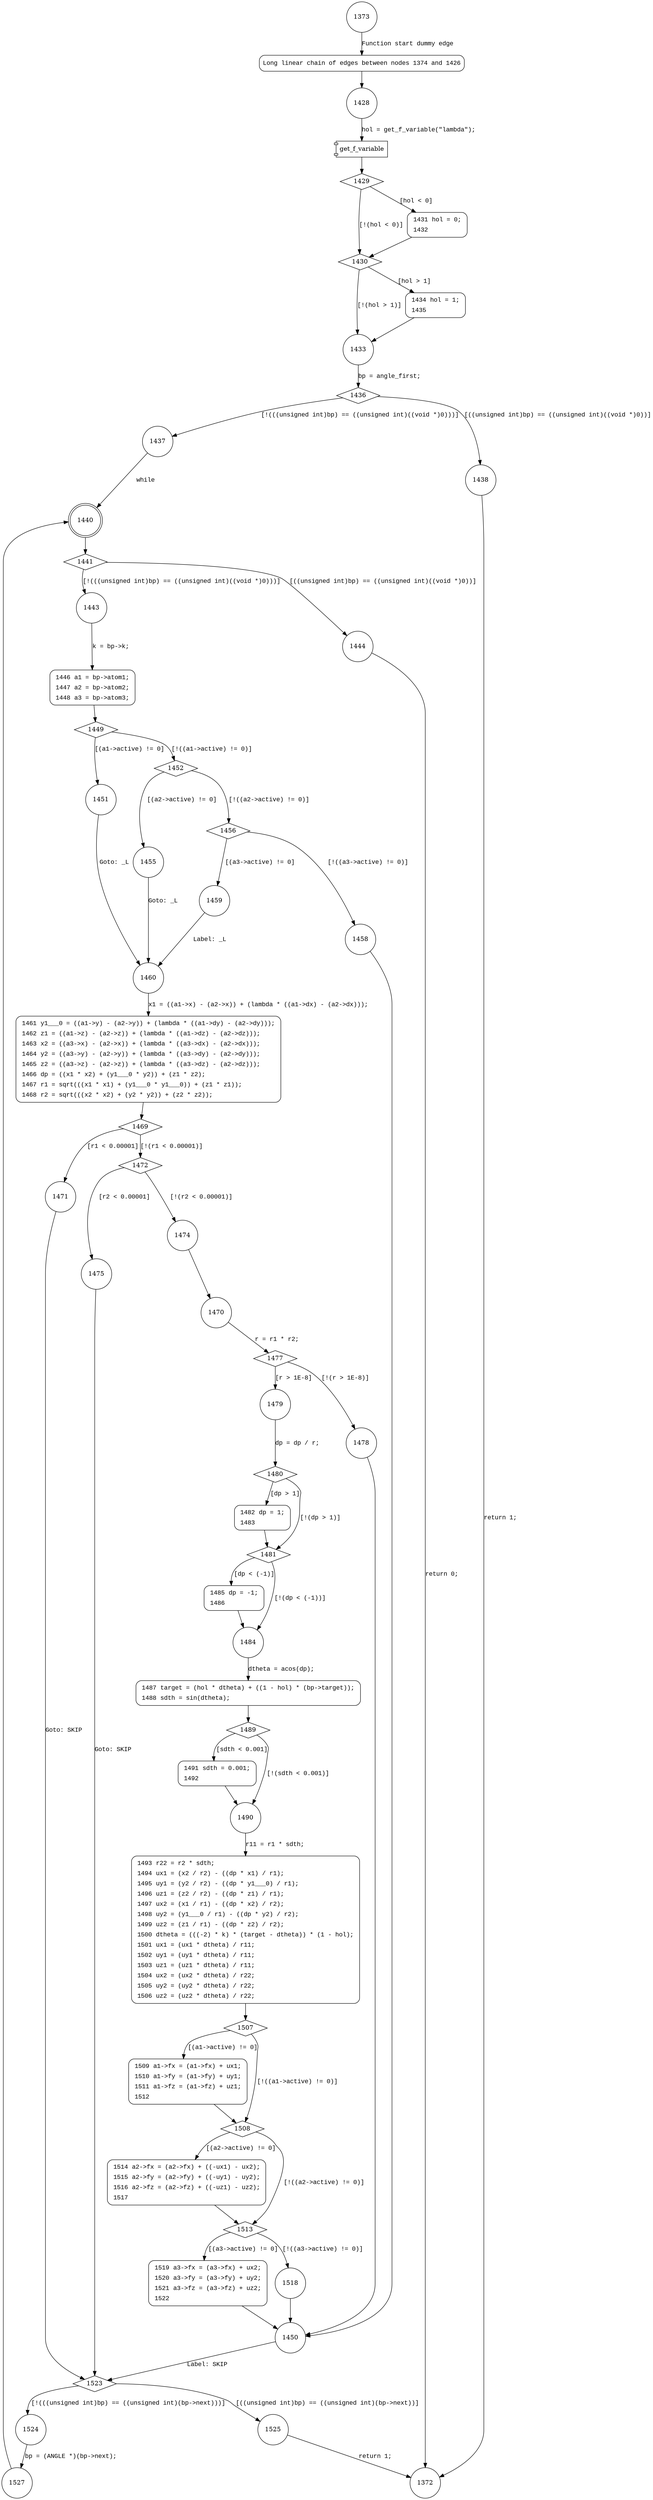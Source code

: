 digraph f_ho_angle {
1373 [shape="circle"]
1374 [shape="circle"]
1428 [shape="circle"]
1429 [shape="diamond"]
1430 [shape="diamond"]
1431 [shape="circle"]
1433 [shape="circle"]
1434 [shape="circle"]
1436 [shape="diamond"]
1437 [shape="circle"]
1438 [shape="circle"]
1440 [shape="doublecircle"]
1441 [shape="diamond"]
1443 [shape="circle"]
1444 [shape="circle"]
1446 [shape="circle"]
1449 [shape="diamond"]
1452 [shape="diamond"]
1451 [shape="circle"]
1460 [shape="circle"]
1461 [shape="circle"]
1469 [shape="diamond"]
1472 [shape="diamond"]
1471 [shape="circle"]
1523 [shape="diamond"]
1524 [shape="circle"]
1525 [shape="circle"]
1527 [shape="circle"]
1474 [shape="circle"]
1475 [shape="circle"]
1470 [shape="circle"]
1477 [shape="diamond"]
1478 [shape="circle"]
1479 [shape="circle"]
1480 [shape="diamond"]
1481 [shape="diamond"]
1482 [shape="circle"]
1484 [shape="circle"]
1485 [shape="circle"]
1487 [shape="circle"]
1489 [shape="diamond"]
1490 [shape="circle"]
1491 [shape="circle"]
1493 [shape="circle"]
1507 [shape="diamond"]
1508 [shape="diamond"]
1509 [shape="circle"]
1513 [shape="diamond"]
1514 [shape="circle"]
1518 [shape="circle"]
1519 [shape="circle"]
1450 [shape="circle"]
1456 [shape="diamond"]
1455 [shape="circle"]
1458 [shape="circle"]
1459 [shape="circle"]
1372 [shape="circle"]
1374 [style="filled,bold" penwidth="1" fillcolor="white" fontname="Courier New" shape="Mrecord" label="Long linear chain of edges between nodes 1374 and 1426"]
1374 -> 1428[label=""]
1431 [style="filled,bold" penwidth="1" fillcolor="white" fontname="Courier New" shape="Mrecord" label=<<table border="0" cellborder="0" cellpadding="3" bgcolor="white"><tr><td align="right">1431</td><td align="left">hol = 0;</td></tr><tr><td align="right">1432</td><td align="left"></td></tr></table>>]
1431 -> 1430[label=""]
1434 [style="filled,bold" penwidth="1" fillcolor="white" fontname="Courier New" shape="Mrecord" label=<<table border="0" cellborder="0" cellpadding="3" bgcolor="white"><tr><td align="right">1434</td><td align="left">hol = 1;</td></tr><tr><td align="right">1435</td><td align="left"></td></tr></table>>]
1434 -> 1433[label=""]
1446 [style="filled,bold" penwidth="1" fillcolor="white" fontname="Courier New" shape="Mrecord" label=<<table border="0" cellborder="0" cellpadding="3" bgcolor="white"><tr><td align="right">1446</td><td align="left">a1 = bp-&gt;atom1;</td></tr><tr><td align="right">1447</td><td align="left">a2 = bp-&gt;atom2;</td></tr><tr><td align="right">1448</td><td align="left">a3 = bp-&gt;atom3;</td></tr></table>>]
1446 -> 1449[label=""]
1461 [style="filled,bold" penwidth="1" fillcolor="white" fontname="Courier New" shape="Mrecord" label=<<table border="0" cellborder="0" cellpadding="3" bgcolor="white"><tr><td align="right">1461</td><td align="left">y1___0 = ((a1-&gt;y) - (a2-&gt;y)) + (lambda * ((a1-&gt;dy) - (a2-&gt;dy)));</td></tr><tr><td align="right">1462</td><td align="left">z1 = ((a1-&gt;z) - (a2-&gt;z)) + (lambda * ((a1-&gt;dz) - (a2-&gt;dz)));</td></tr><tr><td align="right">1463</td><td align="left">x2 = ((a3-&gt;x) - (a2-&gt;x)) + (lambda * ((a3-&gt;dx) - (a2-&gt;dx)));</td></tr><tr><td align="right">1464</td><td align="left">y2 = ((a3-&gt;y) - (a2-&gt;y)) + (lambda * ((a3-&gt;dy) - (a2-&gt;dy)));</td></tr><tr><td align="right">1465</td><td align="left">z2 = ((a3-&gt;z) - (a2-&gt;z)) + (lambda * ((a3-&gt;dz) - (a2-&gt;dz)));</td></tr><tr><td align="right">1466</td><td align="left">dp = ((x1 * x2) + (y1___0 * y2)) + (z1 * z2);</td></tr><tr><td align="right">1467</td><td align="left">r1 = sqrt(((x1 * x1) + (y1___0 * y1___0)) + (z1 * z1));</td></tr><tr><td align="right">1468</td><td align="left">r2 = sqrt(((x2 * x2) + (y2 * y2)) + (z2 * z2));</td></tr></table>>]
1461 -> 1469[label=""]
1482 [style="filled,bold" penwidth="1" fillcolor="white" fontname="Courier New" shape="Mrecord" label=<<table border="0" cellborder="0" cellpadding="3" bgcolor="white"><tr><td align="right">1482</td><td align="left">dp = 1;</td></tr><tr><td align="right">1483</td><td align="left"></td></tr></table>>]
1482 -> 1481[label=""]
1485 [style="filled,bold" penwidth="1" fillcolor="white" fontname="Courier New" shape="Mrecord" label=<<table border="0" cellborder="0" cellpadding="3" bgcolor="white"><tr><td align="right">1485</td><td align="left">dp = -1;</td></tr><tr><td align="right">1486</td><td align="left"></td></tr></table>>]
1485 -> 1484[label=""]
1487 [style="filled,bold" penwidth="1" fillcolor="white" fontname="Courier New" shape="Mrecord" label=<<table border="0" cellborder="0" cellpadding="3" bgcolor="white"><tr><td align="right">1487</td><td align="left">target = (hol * dtheta) + ((1 - hol) * (bp-&gt;target));</td></tr><tr><td align="right">1488</td><td align="left">sdth = sin(dtheta);</td></tr></table>>]
1487 -> 1489[label=""]
1491 [style="filled,bold" penwidth="1" fillcolor="white" fontname="Courier New" shape="Mrecord" label=<<table border="0" cellborder="0" cellpadding="3" bgcolor="white"><tr><td align="right">1491</td><td align="left">sdth = 0.001;</td></tr><tr><td align="right">1492</td><td align="left"></td></tr></table>>]
1491 -> 1490[label=""]
1493 [style="filled,bold" penwidth="1" fillcolor="white" fontname="Courier New" shape="Mrecord" label=<<table border="0" cellborder="0" cellpadding="3" bgcolor="white"><tr><td align="right">1493</td><td align="left">r22 = r2 * sdth;</td></tr><tr><td align="right">1494</td><td align="left">ux1 = (x2 / r2) - ((dp * x1) / r1);</td></tr><tr><td align="right">1495</td><td align="left">uy1 = (y2 / r2) - ((dp * y1___0) / r1);</td></tr><tr><td align="right">1496</td><td align="left">uz1 = (z2 / r2) - ((dp * z1) / r1);</td></tr><tr><td align="right">1497</td><td align="left">ux2 = (x1 / r1) - ((dp * x2) / r2);</td></tr><tr><td align="right">1498</td><td align="left">uy2 = (y1___0 / r1) - ((dp * y2) / r2);</td></tr><tr><td align="right">1499</td><td align="left">uz2 = (z1 / r1) - ((dp * z2) / r2);</td></tr><tr><td align="right">1500</td><td align="left">dtheta = (((-2) * k) * (target - dtheta)) * (1 - hol);</td></tr><tr><td align="right">1501</td><td align="left">ux1 = (ux1 * dtheta) / r11;</td></tr><tr><td align="right">1502</td><td align="left">uy1 = (uy1 * dtheta) / r11;</td></tr><tr><td align="right">1503</td><td align="left">uz1 = (uz1 * dtheta) / r11;</td></tr><tr><td align="right">1504</td><td align="left">ux2 = (ux2 * dtheta) / r22;</td></tr><tr><td align="right">1505</td><td align="left">uy2 = (uy2 * dtheta) / r22;</td></tr><tr><td align="right">1506</td><td align="left">uz2 = (uz2 * dtheta) / r22;</td></tr></table>>]
1493 -> 1507[label=""]
1509 [style="filled,bold" penwidth="1" fillcolor="white" fontname="Courier New" shape="Mrecord" label=<<table border="0" cellborder="0" cellpadding="3" bgcolor="white"><tr><td align="right">1509</td><td align="left">a1-&gt;fx = (a1-&gt;fx) + ux1;</td></tr><tr><td align="right">1510</td><td align="left">a1-&gt;fy = (a1-&gt;fy) + uy1;</td></tr><tr><td align="right">1511</td><td align="left">a1-&gt;fz = (a1-&gt;fz) + uz1;</td></tr><tr><td align="right">1512</td><td align="left"></td></tr></table>>]
1509 -> 1508[label=""]
1514 [style="filled,bold" penwidth="1" fillcolor="white" fontname="Courier New" shape="Mrecord" label=<<table border="0" cellborder="0" cellpadding="3" bgcolor="white"><tr><td align="right">1514</td><td align="left">a2-&gt;fx = (a2-&gt;fx) + ((-ux1) - ux2);</td></tr><tr><td align="right">1515</td><td align="left">a2-&gt;fy = (a2-&gt;fy) + ((-uy1) - uy2);</td></tr><tr><td align="right">1516</td><td align="left">a2-&gt;fz = (a2-&gt;fz) + ((-uz1) - uz2);</td></tr><tr><td align="right">1517</td><td align="left"></td></tr></table>>]
1514 -> 1513[label=""]
1519 [style="filled,bold" penwidth="1" fillcolor="white" fontname="Courier New" shape="Mrecord" label=<<table border="0" cellborder="0" cellpadding="3" bgcolor="white"><tr><td align="right">1519</td><td align="left">a3-&gt;fx = (a3-&gt;fx) + ux2;</td></tr><tr><td align="right">1520</td><td align="left">a3-&gt;fy = (a3-&gt;fy) + uy2;</td></tr><tr><td align="right">1521</td><td align="left">a3-&gt;fz = (a3-&gt;fz) + uz2;</td></tr><tr><td align="right">1522</td><td align="left"></td></tr></table>>]
1519 -> 1450[label=""]
1373 -> 1374 [label="Function start dummy edge" fontname="Courier New"]
100611 [shape="component" label="get_f_variable"]
1428 -> 100611 [label="hol = get_f_variable(\"lambda\");" fontname="Courier New"]
100611 -> 1429 [label="" fontname="Courier New"]
1429 -> 1430 [label="[!(hol < 0)]" fontname="Courier New"]
1429 -> 1431 [label="[hol < 0]" fontname="Courier New"]
1430 -> 1433 [label="[!(hol > 1)]" fontname="Courier New"]
1430 -> 1434 [label="[hol > 1]" fontname="Courier New"]
1433 -> 1436 [label="bp = angle_first;" fontname="Courier New"]
1436 -> 1437 [label="[!(((unsigned int)bp) == ((unsigned int)((void *)0)))]" fontname="Courier New"]
1436 -> 1438 [label="[((unsigned int)bp) == ((unsigned int)((void *)0))]" fontname="Courier New"]
1437 -> 1440 [label="while" fontname="Courier New"]
1440 -> 1441 [label="" fontname="Courier New"]
1441 -> 1443 [label="[!(((unsigned int)bp) == ((unsigned int)((void *)0)))]" fontname="Courier New"]
1441 -> 1444 [label="[((unsigned int)bp) == ((unsigned int)((void *)0))]" fontname="Courier New"]
1443 -> 1446 [label="k = bp->k;" fontname="Courier New"]
1449 -> 1452 [label="[!((a1->active) != 0)]" fontname="Courier New"]
1449 -> 1451 [label="[(a1->active) != 0]" fontname="Courier New"]
1460 -> 1461 [label="x1 = ((a1->x) - (a2->x)) + (lambda * ((a1->dx) - (a2->dx)));" fontname="Courier New"]
1469 -> 1472 [label="[!(r1 < 0.00001)]" fontname="Courier New"]
1469 -> 1471 [label="[r1 < 0.00001]" fontname="Courier New"]
1523 -> 1524 [label="[!(((unsigned int)bp) == ((unsigned int)(bp->next)))]" fontname="Courier New"]
1523 -> 1525 [label="[((unsigned int)bp) == ((unsigned int)(bp->next))]" fontname="Courier New"]
1524 -> 1527 [label="bp = (ANGLE *)(bp->next);" fontname="Courier New"]
1472 -> 1474 [label="[!(r2 < 0.00001)]" fontname="Courier New"]
1472 -> 1475 [label="[r2 < 0.00001]" fontname="Courier New"]
1474 -> 1470 [label="" fontname="Courier New"]
1477 -> 1478 [label="[!(r > 1E-8)]" fontname="Courier New"]
1477 -> 1479 [label="[r > 1E-8]" fontname="Courier New"]
1480 -> 1481 [label="[!(dp > 1)]" fontname="Courier New"]
1480 -> 1482 [label="[dp > 1]" fontname="Courier New"]
1481 -> 1484 [label="[!(dp < (-1))]" fontname="Courier New"]
1481 -> 1485 [label="[dp < (-1)]" fontname="Courier New"]
1484 -> 1487 [label="dtheta = acos(dp);" fontname="Courier New"]
1489 -> 1490 [label="[!(sdth < 0.001)]" fontname="Courier New"]
1489 -> 1491 [label="[sdth < 0.001]" fontname="Courier New"]
1490 -> 1493 [label="r11 = r1 * sdth;" fontname="Courier New"]
1507 -> 1508 [label="[!((a1->active) != 0)]" fontname="Courier New"]
1507 -> 1509 [label="[(a1->active) != 0]" fontname="Courier New"]
1508 -> 1513 [label="[!((a2->active) != 0)]" fontname="Courier New"]
1508 -> 1514 [label="[(a2->active) != 0]" fontname="Courier New"]
1513 -> 1518 [label="[!((a3->active) != 0)]" fontname="Courier New"]
1513 -> 1519 [label="[(a3->active) != 0]" fontname="Courier New"]
1450 -> 1523 [label="Label: SKIP" fontname="Courier New"]
1478 -> 1450 [label="" fontname="Courier New"]
1452 -> 1456 [label="[!((a2->active) != 0)]" fontname="Courier New"]
1452 -> 1455 [label="[(a2->active) != 0]" fontname="Courier New"]
1456 -> 1458 [label="[!((a3->active) != 0)]" fontname="Courier New"]
1456 -> 1459 [label="[(a3->active) != 0]" fontname="Courier New"]
1458 -> 1450 [label="" fontname="Courier New"]
1438 -> 1372 [label="return 1;" fontname="Courier New"]
1444 -> 1372 [label="return 0;" fontname="Courier New"]
1451 -> 1460 [label="Goto: _L" fontname="Courier New"]
1471 -> 1523 [label="Goto: SKIP" fontname="Courier New"]
1525 -> 1372 [label="return 1;" fontname="Courier New"]
1527 -> 1440 [label="" fontname="Courier New"]
1475 -> 1523 [label="Goto: SKIP" fontname="Courier New"]
1470 -> 1477 [label="r = r1 * r2;" fontname="Courier New"]
1479 -> 1480 [label="dp = dp / r;" fontname="Courier New"]
1518 -> 1450 [label="" fontname="Courier New"]
1455 -> 1460 [label="Goto: _L" fontname="Courier New"]
1459 -> 1460 [label="Label: _L" fontname="Courier New"]
}